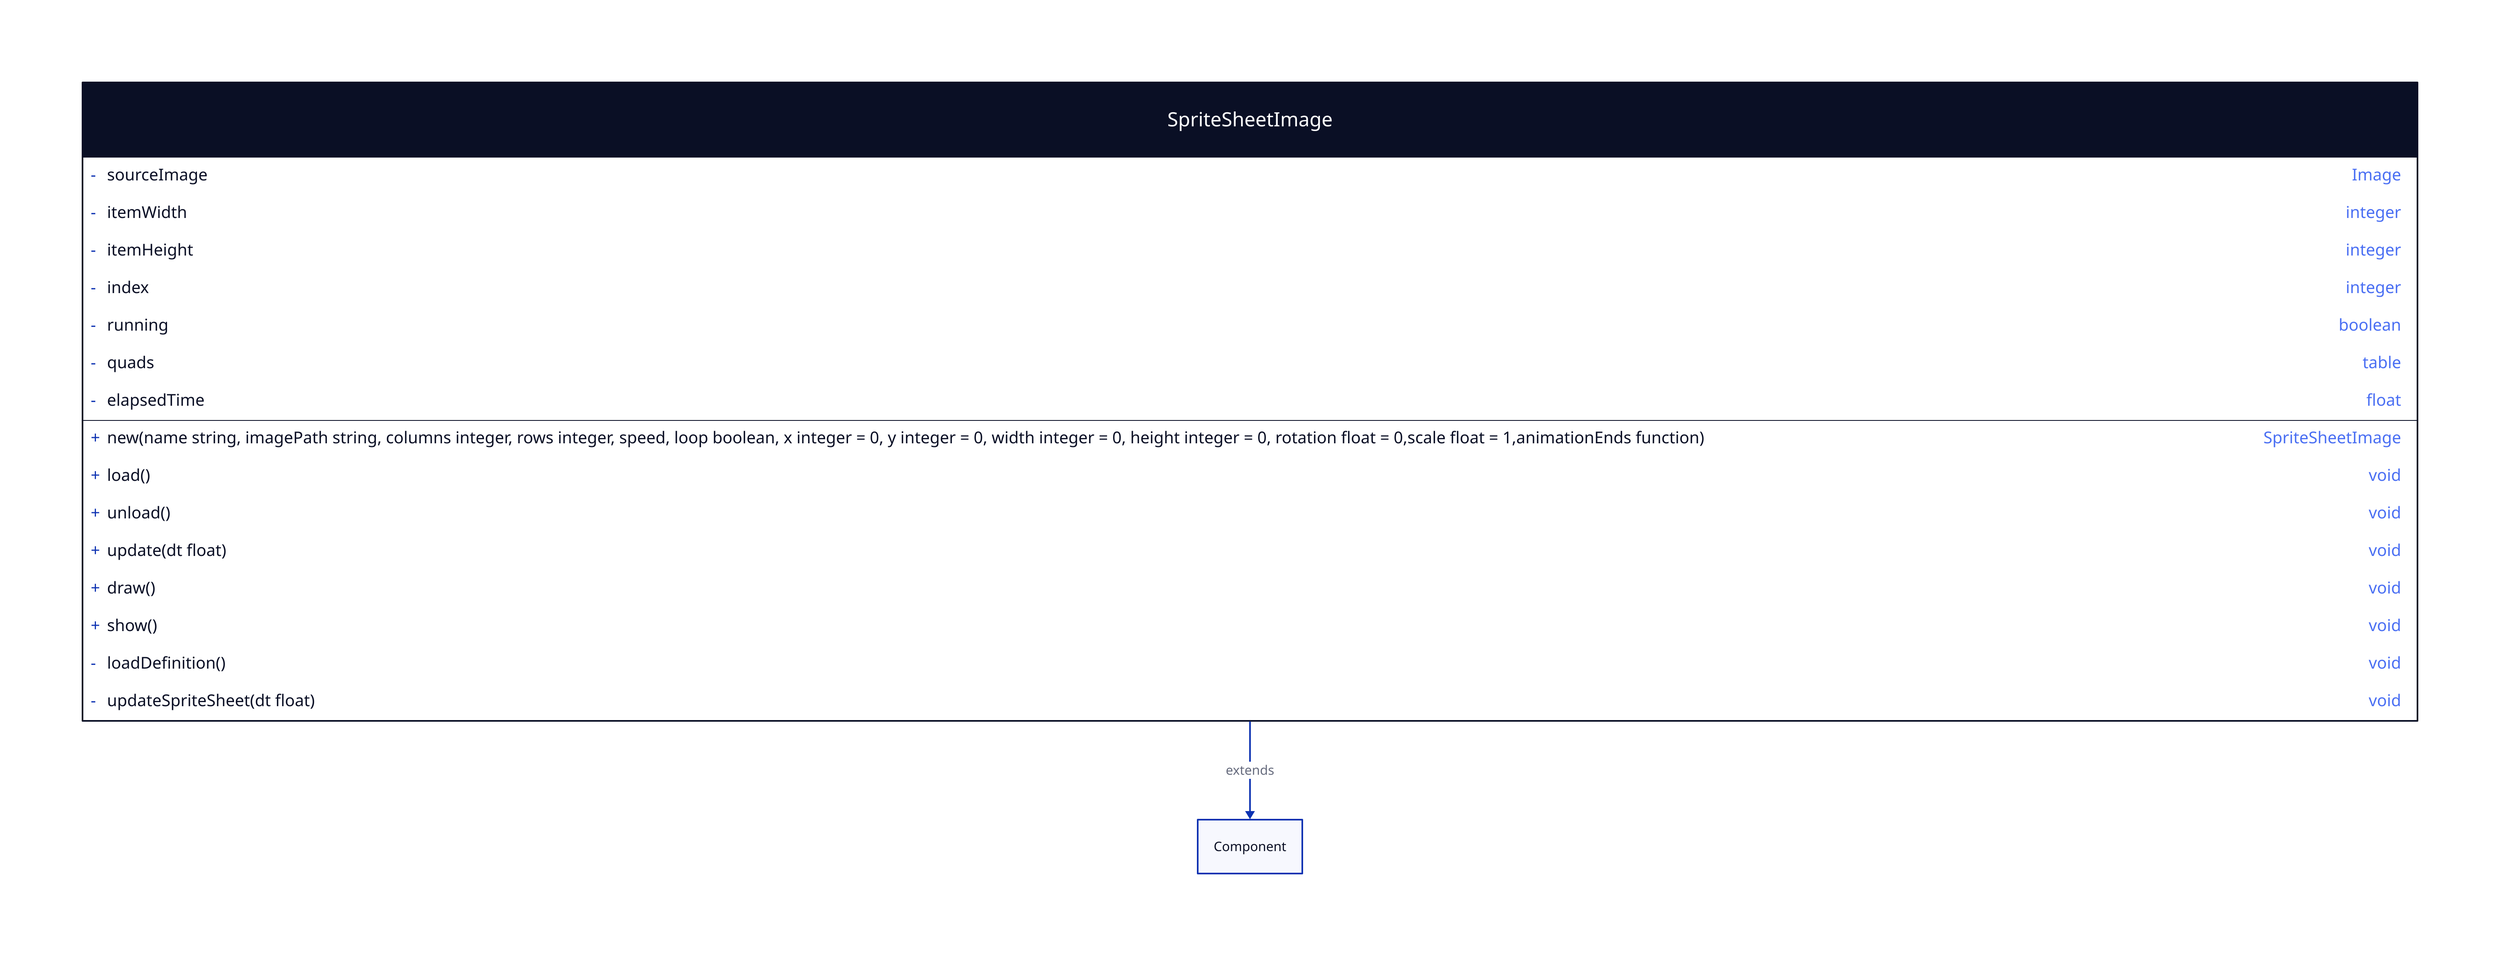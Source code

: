 SpriteSheetImage: {
  shape: class

  +new(name string, imagePath string, columns integer, rows integer, speed, loop boolean, x integer = 0, y integer = 0, width integer = 0, height integer = 0, rotation float = 0,scale float = 1,animationEnds function): SpriteSheetImage

  -sourceImage: Image
  -itemWidth: integer
  -itemHeight: integer
  -index: integer
  -running: boolean
  -quads: table
  -elapsedTime: float

  +load(): void
  +unload(): void
  +update(dt float): void
  +draw(): void
  +show(): void

  -loadDefinition(): void
  -updateSpriteSheet(dt float): void
}

SpriteSheetImage -> Component: extends
